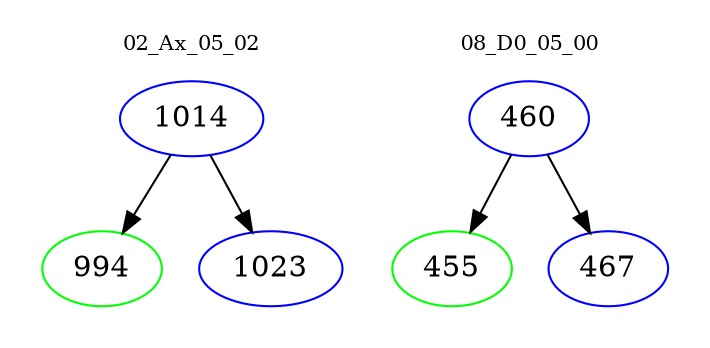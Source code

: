 digraph{
subgraph cluster_0 {
color = white
label = "02_Ax_05_02";
fontsize=10;
T0_1014 [label="1014", color="blue"]
T0_1014 -> T0_994 [color="black"]
T0_994 [label="994", color="green"]
T0_1014 -> T0_1023 [color="black"]
T0_1023 [label="1023", color="blue"]
}
subgraph cluster_1 {
color = white
label = "08_D0_05_00";
fontsize=10;
T1_460 [label="460", color="blue"]
T1_460 -> T1_455 [color="black"]
T1_455 [label="455", color="green"]
T1_460 -> T1_467 [color="black"]
T1_467 [label="467", color="blue"]
}
}
